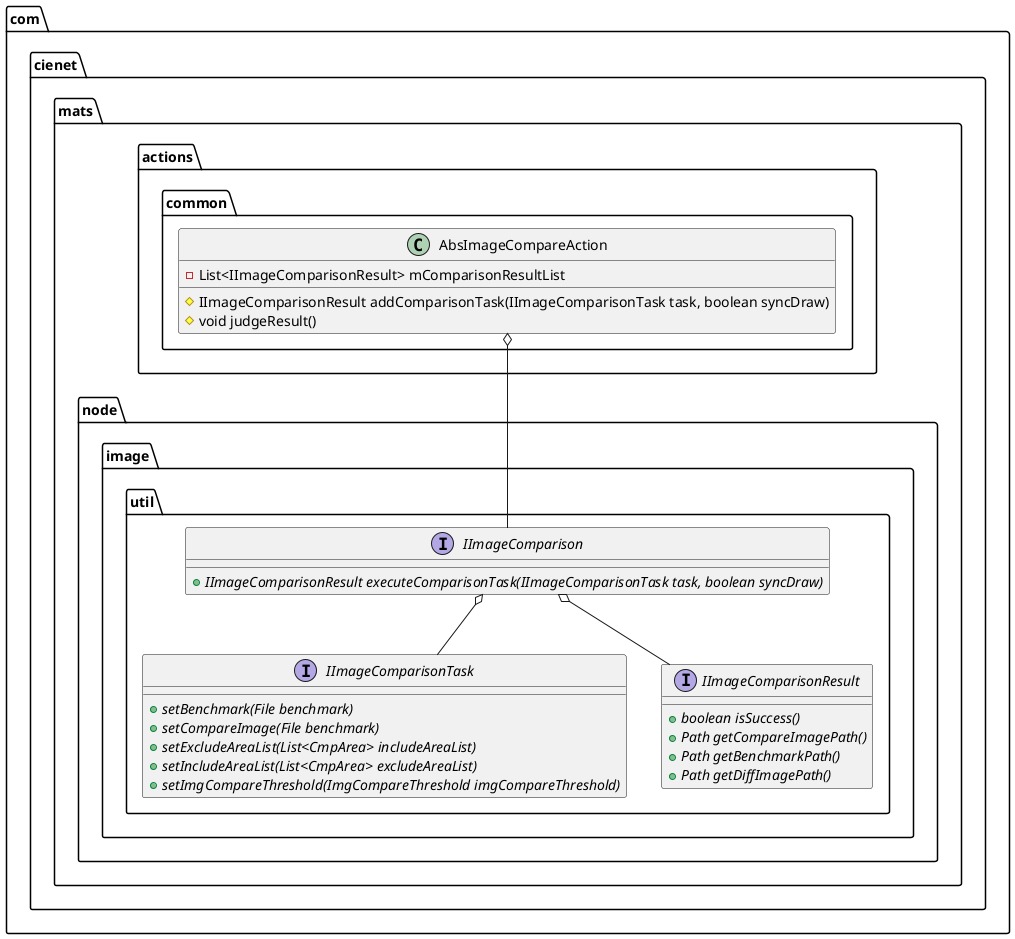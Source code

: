 @startuml

package "com.cienet.mats.node.image.util"{
interface IImageComparison {
    {abstract} + IImageComparisonResult executeComparisonTask(IImageComparisonTask task, boolean syncDraw)
}

interface IImageComparisonTask {
    {abstract} + setBenchmark(File benchmark)
    {abstract} + setCompareImage(File benchmark)
    {abstract} + setExcludeAreaList(List<CmpArea> includeAreaList)
    {abstract} + setIncludeAreaList(List<CmpArea> excludeAreaList)
    {abstract} + setImgCompareThreshold(ImgCompareThreshold imgCompareThreshold)
}

interface IImageComparisonResult {
    {abstract} + boolean isSuccess()
    {abstract} + Path getCompareImagePath()
    {abstract} + Path getBenchmarkPath()
    {abstract} + Path getDiffImagePath()
}
}

package "com.cienet.mats.actions.common" {
class AbsImageCompareAction {
    - List<IImageComparisonResult> mComparisonResultList
    # IImageComparisonResult addComparisonTask(IImageComparisonTask task, boolean syncDraw)
    # void judgeResult()
}
}
IImageComparison o-- IImageComparisonTask
IImageComparison o-- IImageComparisonResult

AbsImageCompareAction o-- IImageComparison
@enduml